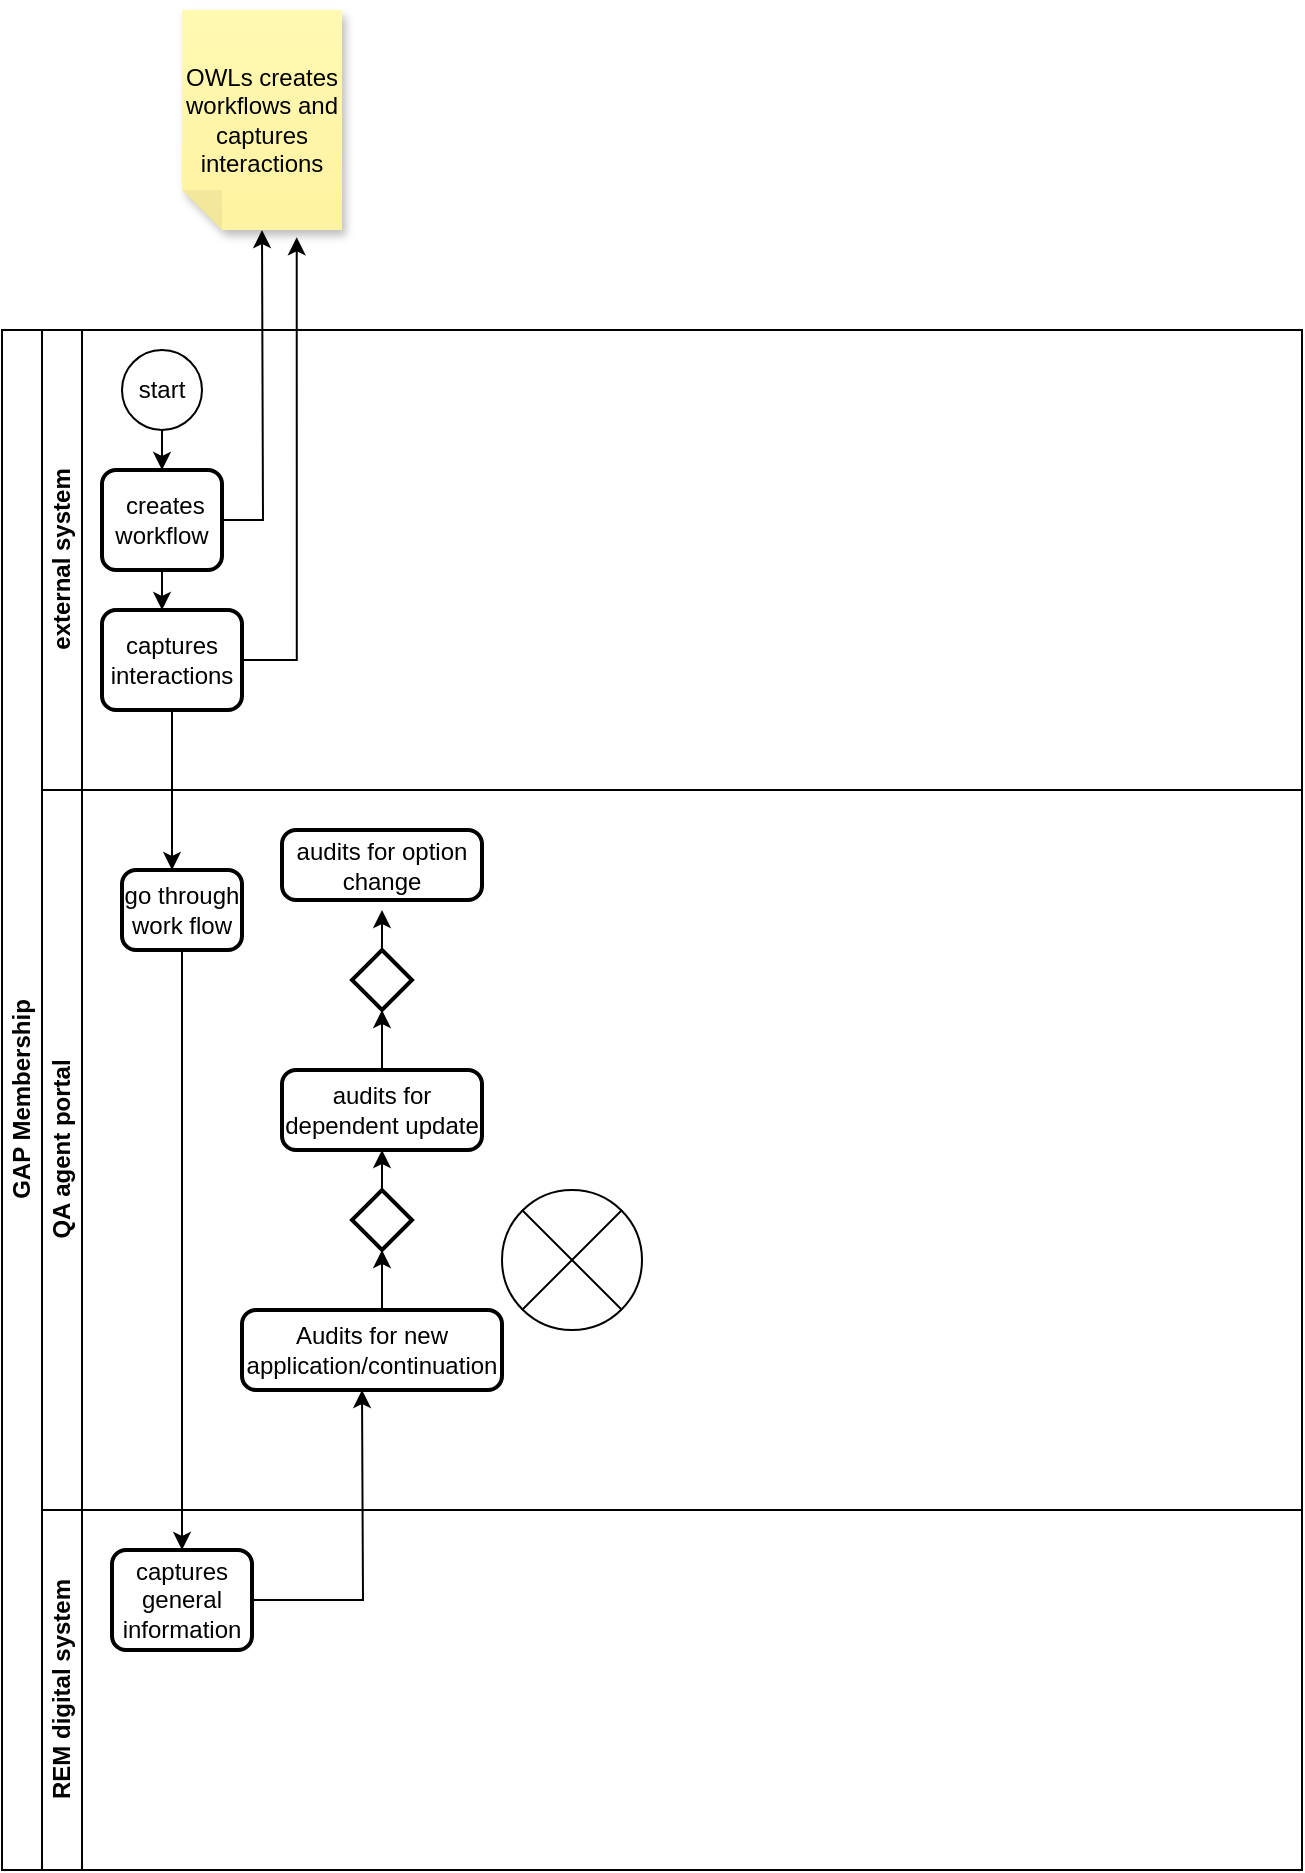 <mxfile version="26.0.10">
  <diagram id="prtHgNgQTEPvFCAcTncT" name="Page-1">
    <mxGraphModel dx="794" dy="1623" grid="1" gridSize="10" guides="1" tooltips="1" connect="1" arrows="1" fold="1" page="1" pageScale="1" pageWidth="827" pageHeight="1169" math="0" shadow="0">
      <root>
        <mxCell id="0" />
        <mxCell id="1" parent="0" />
        <mxCell id="dNxyNK7c78bLwvsdeMH5-19" value="GAP Membership" style="swimlane;html=1;childLayout=stackLayout;resizeParent=1;resizeParentMax=0;horizontal=0;startSize=20;horizontalStack=0;" parent="1" vertex="1">
          <mxGeometry x="120" y="120" width="650" height="770" as="geometry" />
        </mxCell>
        <mxCell id="dNxyNK7c78bLwvsdeMH5-20" value="external system" style="swimlane;html=1;startSize=20;horizontal=0;" parent="dNxyNK7c78bLwvsdeMH5-19" vertex="1">
          <mxGeometry x="20" width="630" height="230" as="geometry" />
        </mxCell>
        <mxCell id="fAiptgPwoaIp5djZWvxq-3" style="edgeStyle=orthogonalEdgeStyle;rounded=0;orthogonalLoop=1;jettySize=auto;html=1;exitX=0.5;exitY=1;exitDx=0;exitDy=0;entryX=0.5;entryY=0;entryDx=0;entryDy=0;" edge="1" parent="dNxyNK7c78bLwvsdeMH5-20" source="dNxyNK7c78bLwvsdeMH5-23" target="fAiptgPwoaIp5djZWvxq-2">
          <mxGeometry relative="1" as="geometry" />
        </mxCell>
        <mxCell id="dNxyNK7c78bLwvsdeMH5-23" value="start" style="ellipse;whiteSpace=wrap;html=1;" parent="dNxyNK7c78bLwvsdeMH5-20" vertex="1">
          <mxGeometry x="40" y="10" width="40" height="40" as="geometry" />
        </mxCell>
        <mxCell id="fAiptgPwoaIp5djZWvxq-4" style="edgeStyle=orthogonalEdgeStyle;rounded=0;orthogonalLoop=1;jettySize=auto;html=1;exitX=0.5;exitY=1;exitDx=0;exitDy=0;" edge="1" parent="dNxyNK7c78bLwvsdeMH5-20" source="fAiptgPwoaIp5djZWvxq-2">
          <mxGeometry relative="1" as="geometry">
            <mxPoint x="60" y="140" as="targetPoint" />
          </mxGeometry>
        </mxCell>
        <mxCell id="fAiptgPwoaIp5djZWvxq-11" style="edgeStyle=orthogonalEdgeStyle;rounded=0;orthogonalLoop=1;jettySize=auto;html=1;exitX=1;exitY=0.5;exitDx=0;exitDy=0;" edge="1" parent="dNxyNK7c78bLwvsdeMH5-20" source="fAiptgPwoaIp5djZWvxq-2">
          <mxGeometry relative="1" as="geometry">
            <mxPoint x="110" y="-50" as="targetPoint" />
          </mxGeometry>
        </mxCell>
        <mxCell id="fAiptgPwoaIp5djZWvxq-2" value="&amp;nbsp;creates workflow" style="rounded=1;whiteSpace=wrap;html=1;absoluteArcSize=1;arcSize=14;strokeWidth=2;" vertex="1" parent="dNxyNK7c78bLwvsdeMH5-20">
          <mxGeometry x="30" y="70" width="60" height="50" as="geometry" />
        </mxCell>
        <mxCell id="fAiptgPwoaIp5djZWvxq-6" style="edgeStyle=orthogonalEdgeStyle;rounded=0;orthogonalLoop=1;jettySize=auto;html=1;exitX=0.5;exitY=1;exitDx=0;exitDy=0;" edge="1" parent="dNxyNK7c78bLwvsdeMH5-20" source="fAiptgPwoaIp5djZWvxq-5">
          <mxGeometry relative="1" as="geometry">
            <mxPoint x="65" y="270" as="targetPoint" />
          </mxGeometry>
        </mxCell>
        <mxCell id="fAiptgPwoaIp5djZWvxq-5" value="captures interactions" style="rounded=1;whiteSpace=wrap;html=1;absoluteArcSize=1;arcSize=14;strokeWidth=2;" vertex="1" parent="dNxyNK7c78bLwvsdeMH5-20">
          <mxGeometry x="30" y="140" width="70" height="50" as="geometry" />
        </mxCell>
        <mxCell id="dNxyNK7c78bLwvsdeMH5-21" value="QA agent portal" style="swimlane;html=1;startSize=20;horizontal=0;" parent="dNxyNK7c78bLwvsdeMH5-19" vertex="1">
          <mxGeometry x="20" y="230" width="630" height="360" as="geometry" />
        </mxCell>
        <mxCell id="fAiptgPwoaIp5djZWvxq-7" value="go through work flow" style="rounded=1;whiteSpace=wrap;html=1;absoluteArcSize=1;arcSize=14;strokeWidth=2;" vertex="1" parent="dNxyNK7c78bLwvsdeMH5-21">
          <mxGeometry x="40" y="40" width="60" height="40" as="geometry" />
        </mxCell>
        <mxCell id="fAiptgPwoaIp5djZWvxq-15" value="Audits for new application/continuation" style="rounded=1;whiteSpace=wrap;html=1;absoluteArcSize=1;arcSize=14;strokeWidth=2;" vertex="1" parent="dNxyNK7c78bLwvsdeMH5-21">
          <mxGeometry x="100" y="260" width="130" height="40" as="geometry" />
        </mxCell>
        <mxCell id="fAiptgPwoaIp5djZWvxq-20" style="edgeStyle=orthogonalEdgeStyle;rounded=0;orthogonalLoop=1;jettySize=auto;html=1;exitX=0.5;exitY=0;exitDx=0;exitDy=0;" edge="1" parent="dNxyNK7c78bLwvsdeMH5-21" source="fAiptgPwoaIp5djZWvxq-17">
          <mxGeometry relative="1" as="geometry">
            <mxPoint x="170" y="110" as="targetPoint" />
          </mxGeometry>
        </mxCell>
        <mxCell id="fAiptgPwoaIp5djZWvxq-17" value="audits for dependent update" style="rounded=1;whiteSpace=wrap;html=1;absoluteArcSize=1;arcSize=14;strokeWidth=2;" vertex="1" parent="dNxyNK7c78bLwvsdeMH5-21">
          <mxGeometry x="120" y="140" width="100" height="40" as="geometry" />
        </mxCell>
        <mxCell id="fAiptgPwoaIp5djZWvxq-26" style="edgeStyle=orthogonalEdgeStyle;rounded=0;orthogonalLoop=1;jettySize=auto;html=1;exitX=0;exitY=0.5;exitDx=0;exitDy=0;exitPerimeter=0;" edge="1" parent="dNxyNK7c78bLwvsdeMH5-21" source="fAiptgPwoaIp5djZWvxq-18">
          <mxGeometry relative="1" as="geometry">
            <mxPoint x="170" y="180" as="targetPoint" />
          </mxGeometry>
        </mxCell>
        <mxCell id="fAiptgPwoaIp5djZWvxq-18" value="" style="strokeWidth=2;html=1;shape=mxgraph.flowchart.decision;whiteSpace=wrap;direction=south;" vertex="1" parent="dNxyNK7c78bLwvsdeMH5-21">
          <mxGeometry x="155" y="200" width="30" height="30" as="geometry" />
        </mxCell>
        <mxCell id="fAiptgPwoaIp5djZWvxq-28" style="edgeStyle=orthogonalEdgeStyle;rounded=0;orthogonalLoop=1;jettySize=auto;html=1;exitX=0.5;exitY=0;exitDx=0;exitDy=0;exitPerimeter=0;" edge="1" parent="dNxyNK7c78bLwvsdeMH5-21" source="fAiptgPwoaIp5djZWvxq-21">
          <mxGeometry relative="1" as="geometry">
            <mxPoint x="170" y="60" as="targetPoint" />
          </mxGeometry>
        </mxCell>
        <mxCell id="fAiptgPwoaIp5djZWvxq-21" value="" style="strokeWidth=2;html=1;shape=mxgraph.flowchart.decision;whiteSpace=wrap;" vertex="1" parent="dNxyNK7c78bLwvsdeMH5-21">
          <mxGeometry x="155" y="80" width="30" height="30" as="geometry" />
        </mxCell>
        <mxCell id="fAiptgPwoaIp5djZWvxq-25" style="edgeStyle=orthogonalEdgeStyle;rounded=0;orthogonalLoop=1;jettySize=auto;html=1;exitX=0.5;exitY=0;exitDx=0;exitDy=0;entryX=1;entryY=0.5;entryDx=0;entryDy=0;entryPerimeter=0;" edge="1" parent="dNxyNK7c78bLwvsdeMH5-21" source="fAiptgPwoaIp5djZWvxq-15" target="fAiptgPwoaIp5djZWvxq-18">
          <mxGeometry relative="1" as="geometry" />
        </mxCell>
        <mxCell id="fAiptgPwoaIp5djZWvxq-27" value="audits for option change" style="rounded=1;whiteSpace=wrap;html=1;absoluteArcSize=1;arcSize=14;strokeWidth=2;" vertex="1" parent="dNxyNK7c78bLwvsdeMH5-21">
          <mxGeometry x="120" y="20" width="100" height="35" as="geometry" />
        </mxCell>
        <mxCell id="dNxyNK7c78bLwvsdeMH5-22" value="REM digital system" style="swimlane;html=1;startSize=20;horizontal=0;" parent="dNxyNK7c78bLwvsdeMH5-19" vertex="1">
          <mxGeometry x="20" y="590" width="630" height="180" as="geometry" />
        </mxCell>
        <mxCell id="fAiptgPwoaIp5djZWvxq-9" value="captures general information" style="rounded=1;whiteSpace=wrap;html=1;absoluteArcSize=1;arcSize=14;strokeWidth=2;" vertex="1" parent="dNxyNK7c78bLwvsdeMH5-22">
          <mxGeometry x="35" y="20" width="70" height="50" as="geometry" />
        </mxCell>
        <mxCell id="fAiptgPwoaIp5djZWvxq-14" style="edgeStyle=orthogonalEdgeStyle;rounded=0;orthogonalLoop=1;jettySize=auto;html=1;exitX=1;exitY=0.5;exitDx=0;exitDy=0;" edge="1" parent="dNxyNK7c78bLwvsdeMH5-19" source="fAiptgPwoaIp5djZWvxq-9">
          <mxGeometry relative="1" as="geometry">
            <mxPoint x="180" y="530" as="targetPoint" />
          </mxGeometry>
        </mxCell>
        <mxCell id="fAiptgPwoaIp5djZWvxq-8" style="edgeStyle=orthogonalEdgeStyle;rounded=0;orthogonalLoop=1;jettySize=auto;html=1;exitX=0.5;exitY=1;exitDx=0;exitDy=0;entryX=0.5;entryY=0;entryDx=0;entryDy=0;" edge="1" parent="dNxyNK7c78bLwvsdeMH5-19" source="fAiptgPwoaIp5djZWvxq-7" target="fAiptgPwoaIp5djZWvxq-9">
          <mxGeometry relative="1" as="geometry">
            <mxPoint x="90" y="450" as="targetPoint" />
          </mxGeometry>
        </mxCell>
        <mxCell id="fAiptgPwoaIp5djZWvxq-12" value="OWLs creates workflows and captures interactions" style="shape=note;whiteSpace=wrap;html=1;backgroundOutline=1;fontColor=#000000;darkOpacity=0.05;fillColor=#FFF9B2;strokeColor=none;fillStyle=solid;direction=west;gradientDirection=north;gradientColor=#FFF2A1;shadow=1;size=20;pointerEvents=1;" vertex="1" parent="1">
          <mxGeometry x="210" y="-40" width="80" height="110" as="geometry" />
        </mxCell>
        <mxCell id="fAiptgPwoaIp5djZWvxq-13" style="edgeStyle=orthogonalEdgeStyle;rounded=0;orthogonalLoop=1;jettySize=auto;html=1;exitX=1;exitY=0.5;exitDx=0;exitDy=0;entryX=0.283;entryY=-0.033;entryDx=0;entryDy=0;entryPerimeter=0;" edge="1" parent="1" source="fAiptgPwoaIp5djZWvxq-5" target="fAiptgPwoaIp5djZWvxq-12">
          <mxGeometry relative="1" as="geometry" />
        </mxCell>
        <mxCell id="fAiptgPwoaIp5djZWvxq-29" value="" style="verticalLabelPosition=bottom;verticalAlign=top;html=1;shape=mxgraph.flowchart.or;" vertex="1" parent="1">
          <mxGeometry x="370" y="550" width="70" height="70" as="geometry" />
        </mxCell>
      </root>
    </mxGraphModel>
  </diagram>
</mxfile>
